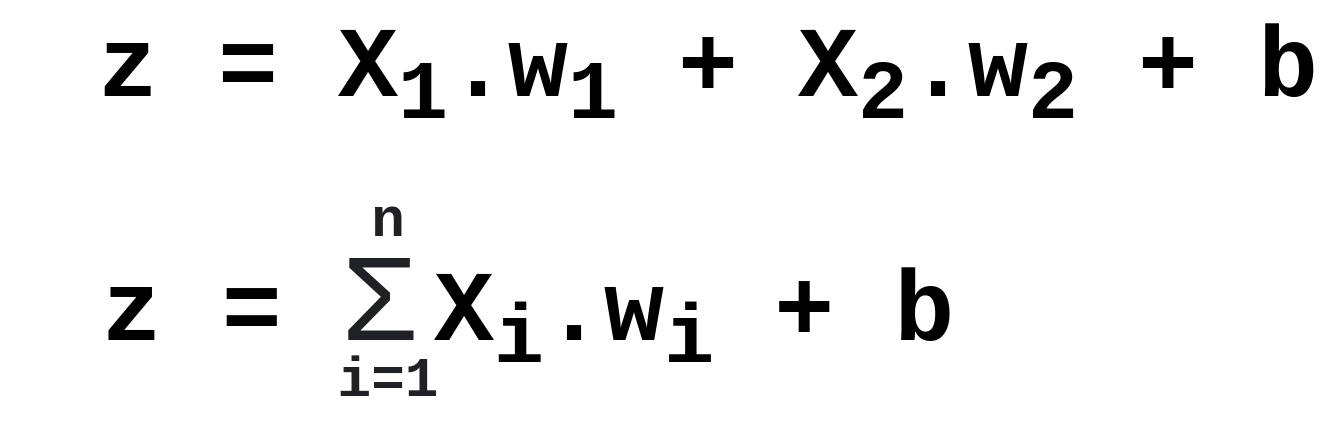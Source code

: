 <mxfile version="20.2.3" type="device"><diagram id="3c7VhMAXyPhfPs_XATI-" name="Page-1"><mxGraphModel dx="1422" dy="800" grid="1" gridSize="10" guides="1" tooltips="1" connect="1" arrows="1" fold="1" page="1" pageScale="1" pageWidth="850" pageHeight="1100" math="0" shadow="0"><root><mxCell id="0"/><mxCell id="1" parent="0"/><mxCell id="knsJEb_cVtBmguD8IG6g-6" value="&lt;span style=&quot;font-size: 50px;&quot;&gt;&lt;b style=&quot;&quot;&gt;&lt;font face=&quot;Courier New&quot;&gt;z = X&lt;sub style=&quot;&quot;&gt;1&lt;/sub&gt;.w&lt;sub style=&quot;&quot;&gt;1&lt;/sub&gt; + X&lt;sub style=&quot;&quot;&gt;2&lt;/sub&gt;.w&lt;sub style=&quot;&quot;&gt;2&lt;/sub&gt; + b&lt;/font&gt;&lt;/b&gt;&lt;/span&gt;" style="text;html=1;strokeColor=none;fillColor=none;align=center;verticalAlign=middle;whiteSpace=wrap;rounded=0;shadow=1;" vertex="1" parent="1"><mxGeometry x="210" y="331" width="620" height="60" as="geometry"/></mxCell><mxCell id="knsJEb_cVtBmguD8IG6g-18" value="&lt;span style=&quot;font-size: 50px;&quot;&gt;&lt;b style=&quot;&quot;&gt;&lt;font face=&quot;Courier New&quot;&gt;z =&amp;nbsp;&lt;/font&gt;&lt;/b&gt;&lt;/span&gt;&lt;span style=&quot;color: rgb(32, 33, 36); text-align: left; background-color: rgb(255, 255, 255);&quot;&gt;&lt;font face=&quot;Courier New&quot; style=&quot;&quot;&gt;&lt;span style=&quot;font-size: 62px;&quot;&gt;Σ&lt;/span&gt;&lt;/font&gt;&lt;/span&gt;&lt;span style=&quot;color: rgb(32, 33, 36); font-family: arial, sans-serif; font-size: 32px; text-align: left; background-color: rgb(255, 255, 255);&quot;&gt;&amp;nbsp;&lt;/span&gt;&lt;span style=&quot;font-size: 50px;&quot;&gt;&lt;b style=&quot;&quot;&gt;&lt;font face=&quot;Courier New&quot;&gt;X&lt;sub style=&quot;&quot;&gt;i&lt;/sub&gt;.w&lt;sub style=&quot;&quot;&gt;i&lt;/sub&gt;&amp;nbsp;+ b&lt;/font&gt;&lt;/b&gt;&lt;/span&gt;" style="text;html=1;strokeColor=none;fillColor=none;align=center;verticalAlign=middle;whiteSpace=wrap;rounded=0;shadow=1;" vertex="1" parent="1"><mxGeometry x="170" y="450" width="520" height="60" as="geometry"/></mxCell><mxCell id="knsJEb_cVtBmguD8IG6g-19" value="&lt;span style=&quot;color: rgb(32, 33, 36); text-align: left; background-color: rgb(255, 255, 255);&quot;&gt;&lt;font size=&quot;1&quot; style=&quot;&quot;&gt;&lt;b style=&quot;font-size: 28px;&quot;&gt;i=1&lt;/b&gt;&lt;/font&gt;&lt;/span&gt;" style="text;html=1;strokeColor=none;fillColor=none;align=center;verticalAlign=middle;whiteSpace=wrap;rounded=0;shadow=1;labelBackgroundColor=none;fontFamily=Courier New;fontSize=25;fontColor=#000000;" vertex="1" parent="1"><mxGeometry x="330" y="500" width="60" height="30" as="geometry"/></mxCell><mxCell id="knsJEb_cVtBmguD8IG6g-20" value="&lt;span style=&quot;color: rgb(32, 33, 36); text-align: left; background-color: rgb(255, 255, 255);&quot;&gt;&lt;font size=&quot;1&quot; style=&quot;&quot;&gt;&lt;b style=&quot;font-size: 28px;&quot;&gt;n&lt;/b&gt;&lt;/font&gt;&lt;/span&gt;" style="text;html=1;strokeColor=none;fillColor=none;align=center;verticalAlign=middle;whiteSpace=wrap;rounded=0;shadow=1;labelBackgroundColor=none;fontFamily=Courier New;fontSize=25;fontColor=#000000;" vertex="1" parent="1"><mxGeometry x="330" y="420" width="60" height="30" as="geometry"/></mxCell></root></mxGraphModel></diagram></mxfile>